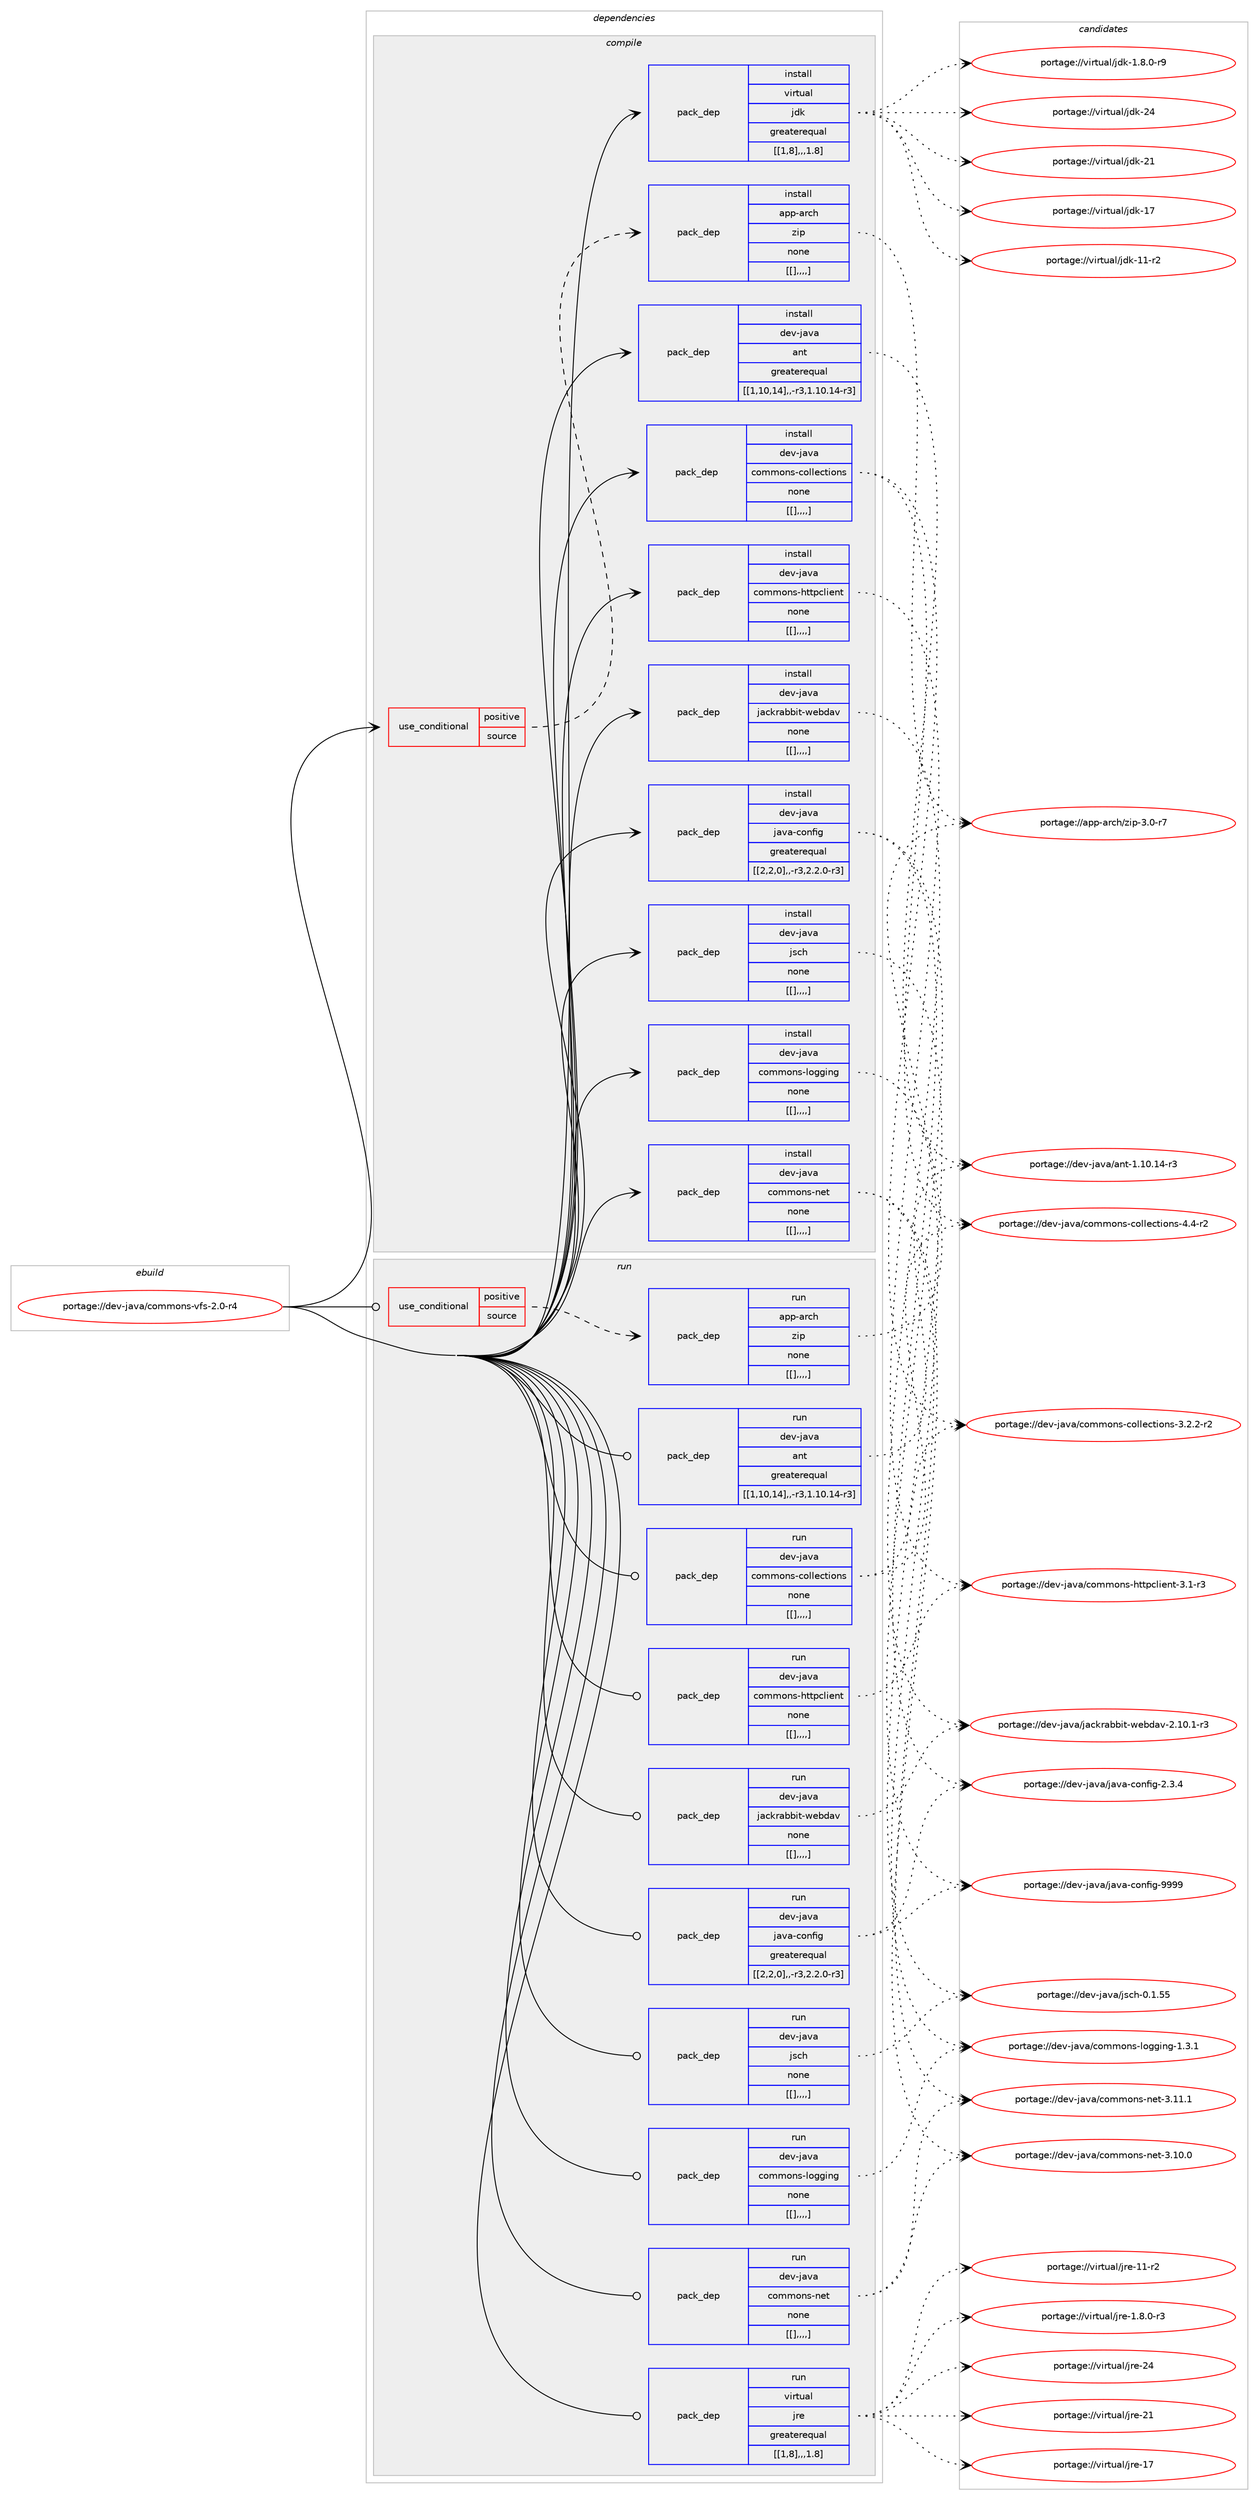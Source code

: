 digraph prolog {

# *************
# Graph options
# *************

newrank=true;
concentrate=true;
compound=true;
graph [rankdir=LR,fontname=Helvetica,fontsize=10,ranksep=1.5];#, ranksep=2.5, nodesep=0.2];
edge  [arrowhead=vee];
node  [fontname=Helvetica,fontsize=10];

# **********
# The ebuild
# **********

subgraph cluster_leftcol {
color=gray;
label=<<i>ebuild</i>>;
id [label="portage://dev-java/commons-vfs-2.0-r4", color=red, width=4, href="../dev-java/commons-vfs-2.0-r4.svg"];
}

# ****************
# The dependencies
# ****************

subgraph cluster_midcol {
color=gray;
label=<<i>dependencies</i>>;
subgraph cluster_compile {
fillcolor="#eeeeee";
style=filled;
label=<<i>compile</i>>;
subgraph cond22053 {
dependency93989 [label=<<TABLE BORDER="0" CELLBORDER="1" CELLSPACING="0" CELLPADDING="4"><TR><TD ROWSPAN="3" CELLPADDING="10">use_conditional</TD></TR><TR><TD>positive</TD></TR><TR><TD>source</TD></TR></TABLE>>, shape=none, color=red];
subgraph pack70885 {
dependency93990 [label=<<TABLE BORDER="0" CELLBORDER="1" CELLSPACING="0" CELLPADDING="4" WIDTH="220"><TR><TD ROWSPAN="6" CELLPADDING="30">pack_dep</TD></TR><TR><TD WIDTH="110">install</TD></TR><TR><TD>app-arch</TD></TR><TR><TD>zip</TD></TR><TR><TD>none</TD></TR><TR><TD>[[],,,,]</TD></TR></TABLE>>, shape=none, color=blue];
}
dependency93989:e -> dependency93990:w [weight=20,style="dashed",arrowhead="vee"];
}
id:e -> dependency93989:w [weight=20,style="solid",arrowhead="vee"];
subgraph pack70886 {
dependency93991 [label=<<TABLE BORDER="0" CELLBORDER="1" CELLSPACING="0" CELLPADDING="4" WIDTH="220"><TR><TD ROWSPAN="6" CELLPADDING="30">pack_dep</TD></TR><TR><TD WIDTH="110">install</TD></TR><TR><TD>dev-java</TD></TR><TR><TD>ant</TD></TR><TR><TD>greaterequal</TD></TR><TR><TD>[[1,10,14],,-r3,1.10.14-r3]</TD></TR></TABLE>>, shape=none, color=blue];
}
id:e -> dependency93991:w [weight=20,style="solid",arrowhead="vee"];
subgraph pack70887 {
dependency93992 [label=<<TABLE BORDER="0" CELLBORDER="1" CELLSPACING="0" CELLPADDING="4" WIDTH="220"><TR><TD ROWSPAN="6" CELLPADDING="30">pack_dep</TD></TR><TR><TD WIDTH="110">install</TD></TR><TR><TD>dev-java</TD></TR><TR><TD>commons-collections</TD></TR><TR><TD>none</TD></TR><TR><TD>[[],,,,]</TD></TR></TABLE>>, shape=none, color=blue];
}
id:e -> dependency93992:w [weight=20,style="solid",arrowhead="vee"];
subgraph pack70888 {
dependency93993 [label=<<TABLE BORDER="0" CELLBORDER="1" CELLSPACING="0" CELLPADDING="4" WIDTH="220"><TR><TD ROWSPAN="6" CELLPADDING="30">pack_dep</TD></TR><TR><TD WIDTH="110">install</TD></TR><TR><TD>dev-java</TD></TR><TR><TD>commons-httpclient</TD></TR><TR><TD>none</TD></TR><TR><TD>[[],,,,]</TD></TR></TABLE>>, shape=none, color=blue];
}
id:e -> dependency93993:w [weight=20,style="solid",arrowhead="vee"];
subgraph pack70889 {
dependency93994 [label=<<TABLE BORDER="0" CELLBORDER="1" CELLSPACING="0" CELLPADDING="4" WIDTH="220"><TR><TD ROWSPAN="6" CELLPADDING="30">pack_dep</TD></TR><TR><TD WIDTH="110">install</TD></TR><TR><TD>dev-java</TD></TR><TR><TD>commons-logging</TD></TR><TR><TD>none</TD></TR><TR><TD>[[],,,,]</TD></TR></TABLE>>, shape=none, color=blue];
}
id:e -> dependency93994:w [weight=20,style="solid",arrowhead="vee"];
subgraph pack70890 {
dependency93995 [label=<<TABLE BORDER="0" CELLBORDER="1" CELLSPACING="0" CELLPADDING="4" WIDTH="220"><TR><TD ROWSPAN="6" CELLPADDING="30">pack_dep</TD></TR><TR><TD WIDTH="110">install</TD></TR><TR><TD>dev-java</TD></TR><TR><TD>commons-net</TD></TR><TR><TD>none</TD></TR><TR><TD>[[],,,,]</TD></TR></TABLE>>, shape=none, color=blue];
}
id:e -> dependency93995:w [weight=20,style="solid",arrowhead="vee"];
subgraph pack70891 {
dependency93996 [label=<<TABLE BORDER="0" CELLBORDER="1" CELLSPACING="0" CELLPADDING="4" WIDTH="220"><TR><TD ROWSPAN="6" CELLPADDING="30">pack_dep</TD></TR><TR><TD WIDTH="110">install</TD></TR><TR><TD>dev-java</TD></TR><TR><TD>jackrabbit-webdav</TD></TR><TR><TD>none</TD></TR><TR><TD>[[],,,,]</TD></TR></TABLE>>, shape=none, color=blue];
}
id:e -> dependency93996:w [weight=20,style="solid",arrowhead="vee"];
subgraph pack70892 {
dependency93997 [label=<<TABLE BORDER="0" CELLBORDER="1" CELLSPACING="0" CELLPADDING="4" WIDTH="220"><TR><TD ROWSPAN="6" CELLPADDING="30">pack_dep</TD></TR><TR><TD WIDTH="110">install</TD></TR><TR><TD>dev-java</TD></TR><TR><TD>java-config</TD></TR><TR><TD>greaterequal</TD></TR><TR><TD>[[2,2,0],,-r3,2.2.0-r3]</TD></TR></TABLE>>, shape=none, color=blue];
}
id:e -> dependency93997:w [weight=20,style="solid",arrowhead="vee"];
subgraph pack70893 {
dependency93998 [label=<<TABLE BORDER="0" CELLBORDER="1" CELLSPACING="0" CELLPADDING="4" WIDTH="220"><TR><TD ROWSPAN="6" CELLPADDING="30">pack_dep</TD></TR><TR><TD WIDTH="110">install</TD></TR><TR><TD>dev-java</TD></TR><TR><TD>jsch</TD></TR><TR><TD>none</TD></TR><TR><TD>[[],,,,]</TD></TR></TABLE>>, shape=none, color=blue];
}
id:e -> dependency93998:w [weight=20,style="solid",arrowhead="vee"];
subgraph pack70894 {
dependency93999 [label=<<TABLE BORDER="0" CELLBORDER="1" CELLSPACING="0" CELLPADDING="4" WIDTH="220"><TR><TD ROWSPAN="6" CELLPADDING="30">pack_dep</TD></TR><TR><TD WIDTH="110">install</TD></TR><TR><TD>virtual</TD></TR><TR><TD>jdk</TD></TR><TR><TD>greaterequal</TD></TR><TR><TD>[[1,8],,,1.8]</TD></TR></TABLE>>, shape=none, color=blue];
}
id:e -> dependency93999:w [weight=20,style="solid",arrowhead="vee"];
}
subgraph cluster_compileandrun {
fillcolor="#eeeeee";
style=filled;
label=<<i>compile and run</i>>;
}
subgraph cluster_run {
fillcolor="#eeeeee";
style=filled;
label=<<i>run</i>>;
subgraph cond22054 {
dependency94000 [label=<<TABLE BORDER="0" CELLBORDER="1" CELLSPACING="0" CELLPADDING="4"><TR><TD ROWSPAN="3" CELLPADDING="10">use_conditional</TD></TR><TR><TD>positive</TD></TR><TR><TD>source</TD></TR></TABLE>>, shape=none, color=red];
subgraph pack70895 {
dependency94001 [label=<<TABLE BORDER="0" CELLBORDER="1" CELLSPACING="0" CELLPADDING="4" WIDTH="220"><TR><TD ROWSPAN="6" CELLPADDING="30">pack_dep</TD></TR><TR><TD WIDTH="110">run</TD></TR><TR><TD>app-arch</TD></TR><TR><TD>zip</TD></TR><TR><TD>none</TD></TR><TR><TD>[[],,,,]</TD></TR></TABLE>>, shape=none, color=blue];
}
dependency94000:e -> dependency94001:w [weight=20,style="dashed",arrowhead="vee"];
}
id:e -> dependency94000:w [weight=20,style="solid",arrowhead="odot"];
subgraph pack70896 {
dependency94002 [label=<<TABLE BORDER="0" CELLBORDER="1" CELLSPACING="0" CELLPADDING="4" WIDTH="220"><TR><TD ROWSPAN="6" CELLPADDING="30">pack_dep</TD></TR><TR><TD WIDTH="110">run</TD></TR><TR><TD>dev-java</TD></TR><TR><TD>ant</TD></TR><TR><TD>greaterequal</TD></TR><TR><TD>[[1,10,14],,-r3,1.10.14-r3]</TD></TR></TABLE>>, shape=none, color=blue];
}
id:e -> dependency94002:w [weight=20,style="solid",arrowhead="odot"];
subgraph pack70897 {
dependency94003 [label=<<TABLE BORDER="0" CELLBORDER="1" CELLSPACING="0" CELLPADDING="4" WIDTH="220"><TR><TD ROWSPAN="6" CELLPADDING="30">pack_dep</TD></TR><TR><TD WIDTH="110">run</TD></TR><TR><TD>dev-java</TD></TR><TR><TD>commons-collections</TD></TR><TR><TD>none</TD></TR><TR><TD>[[],,,,]</TD></TR></TABLE>>, shape=none, color=blue];
}
id:e -> dependency94003:w [weight=20,style="solid",arrowhead="odot"];
subgraph pack70898 {
dependency94004 [label=<<TABLE BORDER="0" CELLBORDER="1" CELLSPACING="0" CELLPADDING="4" WIDTH="220"><TR><TD ROWSPAN="6" CELLPADDING="30">pack_dep</TD></TR><TR><TD WIDTH="110">run</TD></TR><TR><TD>dev-java</TD></TR><TR><TD>commons-httpclient</TD></TR><TR><TD>none</TD></TR><TR><TD>[[],,,,]</TD></TR></TABLE>>, shape=none, color=blue];
}
id:e -> dependency94004:w [weight=20,style="solid",arrowhead="odot"];
subgraph pack70899 {
dependency94005 [label=<<TABLE BORDER="0" CELLBORDER="1" CELLSPACING="0" CELLPADDING="4" WIDTH="220"><TR><TD ROWSPAN="6" CELLPADDING="30">pack_dep</TD></TR><TR><TD WIDTH="110">run</TD></TR><TR><TD>dev-java</TD></TR><TR><TD>commons-logging</TD></TR><TR><TD>none</TD></TR><TR><TD>[[],,,,]</TD></TR></TABLE>>, shape=none, color=blue];
}
id:e -> dependency94005:w [weight=20,style="solid",arrowhead="odot"];
subgraph pack70900 {
dependency94006 [label=<<TABLE BORDER="0" CELLBORDER="1" CELLSPACING="0" CELLPADDING="4" WIDTH="220"><TR><TD ROWSPAN="6" CELLPADDING="30">pack_dep</TD></TR><TR><TD WIDTH="110">run</TD></TR><TR><TD>dev-java</TD></TR><TR><TD>commons-net</TD></TR><TR><TD>none</TD></TR><TR><TD>[[],,,,]</TD></TR></TABLE>>, shape=none, color=blue];
}
id:e -> dependency94006:w [weight=20,style="solid",arrowhead="odot"];
subgraph pack70901 {
dependency94007 [label=<<TABLE BORDER="0" CELLBORDER="1" CELLSPACING="0" CELLPADDING="4" WIDTH="220"><TR><TD ROWSPAN="6" CELLPADDING="30">pack_dep</TD></TR><TR><TD WIDTH="110">run</TD></TR><TR><TD>dev-java</TD></TR><TR><TD>jackrabbit-webdav</TD></TR><TR><TD>none</TD></TR><TR><TD>[[],,,,]</TD></TR></TABLE>>, shape=none, color=blue];
}
id:e -> dependency94007:w [weight=20,style="solid",arrowhead="odot"];
subgraph pack70902 {
dependency94008 [label=<<TABLE BORDER="0" CELLBORDER="1" CELLSPACING="0" CELLPADDING="4" WIDTH="220"><TR><TD ROWSPAN="6" CELLPADDING="30">pack_dep</TD></TR><TR><TD WIDTH="110">run</TD></TR><TR><TD>dev-java</TD></TR><TR><TD>java-config</TD></TR><TR><TD>greaterequal</TD></TR><TR><TD>[[2,2,0],,-r3,2.2.0-r3]</TD></TR></TABLE>>, shape=none, color=blue];
}
id:e -> dependency94008:w [weight=20,style="solid",arrowhead="odot"];
subgraph pack70903 {
dependency94009 [label=<<TABLE BORDER="0" CELLBORDER="1" CELLSPACING="0" CELLPADDING="4" WIDTH="220"><TR><TD ROWSPAN="6" CELLPADDING="30">pack_dep</TD></TR><TR><TD WIDTH="110">run</TD></TR><TR><TD>dev-java</TD></TR><TR><TD>jsch</TD></TR><TR><TD>none</TD></TR><TR><TD>[[],,,,]</TD></TR></TABLE>>, shape=none, color=blue];
}
id:e -> dependency94009:w [weight=20,style="solid",arrowhead="odot"];
subgraph pack70904 {
dependency94010 [label=<<TABLE BORDER="0" CELLBORDER="1" CELLSPACING="0" CELLPADDING="4" WIDTH="220"><TR><TD ROWSPAN="6" CELLPADDING="30">pack_dep</TD></TR><TR><TD WIDTH="110">run</TD></TR><TR><TD>virtual</TD></TR><TR><TD>jre</TD></TR><TR><TD>greaterequal</TD></TR><TR><TD>[[1,8],,,1.8]</TD></TR></TABLE>>, shape=none, color=blue];
}
id:e -> dependency94010:w [weight=20,style="solid",arrowhead="odot"];
}
}

# **************
# The candidates
# **************

subgraph cluster_choices {
rank=same;
color=gray;
label=<<i>candidates</i>>;

subgraph choice70885 {
color=black;
nodesep=1;
choice9711211245971149910447122105112455146484511455 [label="portage://app-arch/zip-3.0-r7", color=red, width=4,href="../app-arch/zip-3.0-r7.svg"];
dependency93990:e -> choice9711211245971149910447122105112455146484511455:w [style=dotted,weight="100"];
}
subgraph choice70886 {
color=black;
nodesep=1;
choice100101118451069711897479711011645494649484649524511451 [label="portage://dev-java/ant-1.10.14-r3", color=red, width=4,href="../dev-java/ant-1.10.14-r3.svg"];
dependency93991:e -> choice100101118451069711897479711011645494649484649524511451:w [style=dotted,weight="100"];
}
subgraph choice70887 {
color=black;
nodesep=1;
choice1001011184510697118974799111109109111110115459911110810810199116105111110115455246524511450 [label="portage://dev-java/commons-collections-4.4-r2", color=red, width=4,href="../dev-java/commons-collections-4.4-r2.svg"];
choice10010111845106971189747991111091091111101154599111108108101991161051111101154551465046504511450 [label="portage://dev-java/commons-collections-3.2.2-r2", color=red, width=4,href="../dev-java/commons-collections-3.2.2-r2.svg"];
dependency93992:e -> choice1001011184510697118974799111109109111110115459911110810810199116105111110115455246524511450:w [style=dotted,weight="100"];
dependency93992:e -> choice10010111845106971189747991111091091111101154599111108108101991161051111101154551465046504511450:w [style=dotted,weight="100"];
}
subgraph choice70888 {
color=black;
nodesep=1;
choice10010111845106971189747991111091091111101154510411611611299108105101110116455146494511451 [label="portage://dev-java/commons-httpclient-3.1-r3", color=red, width=4,href="../dev-java/commons-httpclient-3.1-r3.svg"];
dependency93993:e -> choice10010111845106971189747991111091091111101154510411611611299108105101110116455146494511451:w [style=dotted,weight="100"];
}
subgraph choice70889 {
color=black;
nodesep=1;
choice100101118451069711897479911110910911111011545108111103103105110103454946514649 [label="portage://dev-java/commons-logging-1.3.1", color=red, width=4,href="../dev-java/commons-logging-1.3.1.svg"];
dependency93994:e -> choice100101118451069711897479911110910911111011545108111103103105110103454946514649:w [style=dotted,weight="100"];
}
subgraph choice70890 {
color=black;
nodesep=1;
choice10010111845106971189747991111091091111101154511010111645514649494649 [label="portage://dev-java/commons-net-3.11.1", color=red, width=4,href="../dev-java/commons-net-3.11.1.svg"];
choice10010111845106971189747991111091091111101154511010111645514649484648 [label="portage://dev-java/commons-net-3.10.0", color=red, width=4,href="../dev-java/commons-net-3.10.0.svg"];
dependency93995:e -> choice10010111845106971189747991111091091111101154511010111645514649494649:w [style=dotted,weight="100"];
dependency93995:e -> choice10010111845106971189747991111091091111101154511010111645514649484648:w [style=dotted,weight="100"];
}
subgraph choice70891 {
color=black;
nodesep=1;
choice100101118451069711897471069799107114979898105116451191019810097118455046494846494511451 [label="portage://dev-java/jackrabbit-webdav-2.10.1-r3", color=red, width=4,href="../dev-java/jackrabbit-webdav-2.10.1-r3.svg"];
dependency93996:e -> choice100101118451069711897471069799107114979898105116451191019810097118455046494846494511451:w [style=dotted,weight="100"];
}
subgraph choice70892 {
color=black;
nodesep=1;
choice10010111845106971189747106971189745991111101021051034557575757 [label="portage://dev-java/java-config-9999", color=red, width=4,href="../dev-java/java-config-9999.svg"];
choice1001011184510697118974710697118974599111110102105103455046514652 [label="portage://dev-java/java-config-2.3.4", color=red, width=4,href="../dev-java/java-config-2.3.4.svg"];
dependency93997:e -> choice10010111845106971189747106971189745991111101021051034557575757:w [style=dotted,weight="100"];
dependency93997:e -> choice1001011184510697118974710697118974599111110102105103455046514652:w [style=dotted,weight="100"];
}
subgraph choice70893 {
color=black;
nodesep=1;
choice100101118451069711897471061159910445484649465353 [label="portage://dev-java/jsch-0.1.55", color=red, width=4,href="../dev-java/jsch-0.1.55.svg"];
dependency93998:e -> choice100101118451069711897471061159910445484649465353:w [style=dotted,weight="100"];
}
subgraph choice70894 {
color=black;
nodesep=1;
choice1181051141161179710847106100107455052 [label="portage://virtual/jdk-24", color=red, width=4,href="../virtual/jdk-24.svg"];
choice1181051141161179710847106100107455049 [label="portage://virtual/jdk-21", color=red, width=4,href="../virtual/jdk-21.svg"];
choice1181051141161179710847106100107454955 [label="portage://virtual/jdk-17", color=red, width=4,href="../virtual/jdk-17.svg"];
choice11810511411611797108471061001074549494511450 [label="portage://virtual/jdk-11-r2", color=red, width=4,href="../virtual/jdk-11-r2.svg"];
choice11810511411611797108471061001074549465646484511457 [label="portage://virtual/jdk-1.8.0-r9", color=red, width=4,href="../virtual/jdk-1.8.0-r9.svg"];
dependency93999:e -> choice1181051141161179710847106100107455052:w [style=dotted,weight="100"];
dependency93999:e -> choice1181051141161179710847106100107455049:w [style=dotted,weight="100"];
dependency93999:e -> choice1181051141161179710847106100107454955:w [style=dotted,weight="100"];
dependency93999:e -> choice11810511411611797108471061001074549494511450:w [style=dotted,weight="100"];
dependency93999:e -> choice11810511411611797108471061001074549465646484511457:w [style=dotted,weight="100"];
}
subgraph choice70895 {
color=black;
nodesep=1;
choice9711211245971149910447122105112455146484511455 [label="portage://app-arch/zip-3.0-r7", color=red, width=4,href="../app-arch/zip-3.0-r7.svg"];
dependency94001:e -> choice9711211245971149910447122105112455146484511455:w [style=dotted,weight="100"];
}
subgraph choice70896 {
color=black;
nodesep=1;
choice100101118451069711897479711011645494649484649524511451 [label="portage://dev-java/ant-1.10.14-r3", color=red, width=4,href="../dev-java/ant-1.10.14-r3.svg"];
dependency94002:e -> choice100101118451069711897479711011645494649484649524511451:w [style=dotted,weight="100"];
}
subgraph choice70897 {
color=black;
nodesep=1;
choice1001011184510697118974799111109109111110115459911110810810199116105111110115455246524511450 [label="portage://dev-java/commons-collections-4.4-r2", color=red, width=4,href="../dev-java/commons-collections-4.4-r2.svg"];
choice10010111845106971189747991111091091111101154599111108108101991161051111101154551465046504511450 [label="portage://dev-java/commons-collections-3.2.2-r2", color=red, width=4,href="../dev-java/commons-collections-3.2.2-r2.svg"];
dependency94003:e -> choice1001011184510697118974799111109109111110115459911110810810199116105111110115455246524511450:w [style=dotted,weight="100"];
dependency94003:e -> choice10010111845106971189747991111091091111101154599111108108101991161051111101154551465046504511450:w [style=dotted,weight="100"];
}
subgraph choice70898 {
color=black;
nodesep=1;
choice10010111845106971189747991111091091111101154510411611611299108105101110116455146494511451 [label="portage://dev-java/commons-httpclient-3.1-r3", color=red, width=4,href="../dev-java/commons-httpclient-3.1-r3.svg"];
dependency94004:e -> choice10010111845106971189747991111091091111101154510411611611299108105101110116455146494511451:w [style=dotted,weight="100"];
}
subgraph choice70899 {
color=black;
nodesep=1;
choice100101118451069711897479911110910911111011545108111103103105110103454946514649 [label="portage://dev-java/commons-logging-1.3.1", color=red, width=4,href="../dev-java/commons-logging-1.3.1.svg"];
dependency94005:e -> choice100101118451069711897479911110910911111011545108111103103105110103454946514649:w [style=dotted,weight="100"];
}
subgraph choice70900 {
color=black;
nodesep=1;
choice10010111845106971189747991111091091111101154511010111645514649494649 [label="portage://dev-java/commons-net-3.11.1", color=red, width=4,href="../dev-java/commons-net-3.11.1.svg"];
choice10010111845106971189747991111091091111101154511010111645514649484648 [label="portage://dev-java/commons-net-3.10.0", color=red, width=4,href="../dev-java/commons-net-3.10.0.svg"];
dependency94006:e -> choice10010111845106971189747991111091091111101154511010111645514649494649:w [style=dotted,weight="100"];
dependency94006:e -> choice10010111845106971189747991111091091111101154511010111645514649484648:w [style=dotted,weight="100"];
}
subgraph choice70901 {
color=black;
nodesep=1;
choice100101118451069711897471069799107114979898105116451191019810097118455046494846494511451 [label="portage://dev-java/jackrabbit-webdav-2.10.1-r3", color=red, width=4,href="../dev-java/jackrabbit-webdav-2.10.1-r3.svg"];
dependency94007:e -> choice100101118451069711897471069799107114979898105116451191019810097118455046494846494511451:w [style=dotted,weight="100"];
}
subgraph choice70902 {
color=black;
nodesep=1;
choice10010111845106971189747106971189745991111101021051034557575757 [label="portage://dev-java/java-config-9999", color=red, width=4,href="../dev-java/java-config-9999.svg"];
choice1001011184510697118974710697118974599111110102105103455046514652 [label="portage://dev-java/java-config-2.3.4", color=red, width=4,href="../dev-java/java-config-2.3.4.svg"];
dependency94008:e -> choice10010111845106971189747106971189745991111101021051034557575757:w [style=dotted,weight="100"];
dependency94008:e -> choice1001011184510697118974710697118974599111110102105103455046514652:w [style=dotted,weight="100"];
}
subgraph choice70903 {
color=black;
nodesep=1;
choice100101118451069711897471061159910445484649465353 [label="portage://dev-java/jsch-0.1.55", color=red, width=4,href="../dev-java/jsch-0.1.55.svg"];
dependency94009:e -> choice100101118451069711897471061159910445484649465353:w [style=dotted,weight="100"];
}
subgraph choice70904 {
color=black;
nodesep=1;
choice1181051141161179710847106114101455052 [label="portage://virtual/jre-24", color=red, width=4,href="../virtual/jre-24.svg"];
choice1181051141161179710847106114101455049 [label="portage://virtual/jre-21", color=red, width=4,href="../virtual/jre-21.svg"];
choice1181051141161179710847106114101454955 [label="portage://virtual/jre-17", color=red, width=4,href="../virtual/jre-17.svg"];
choice11810511411611797108471061141014549494511450 [label="portage://virtual/jre-11-r2", color=red, width=4,href="../virtual/jre-11-r2.svg"];
choice11810511411611797108471061141014549465646484511451 [label="portage://virtual/jre-1.8.0-r3", color=red, width=4,href="../virtual/jre-1.8.0-r3.svg"];
dependency94010:e -> choice1181051141161179710847106114101455052:w [style=dotted,weight="100"];
dependency94010:e -> choice1181051141161179710847106114101455049:w [style=dotted,weight="100"];
dependency94010:e -> choice1181051141161179710847106114101454955:w [style=dotted,weight="100"];
dependency94010:e -> choice11810511411611797108471061141014549494511450:w [style=dotted,weight="100"];
dependency94010:e -> choice11810511411611797108471061141014549465646484511451:w [style=dotted,weight="100"];
}
}

}
